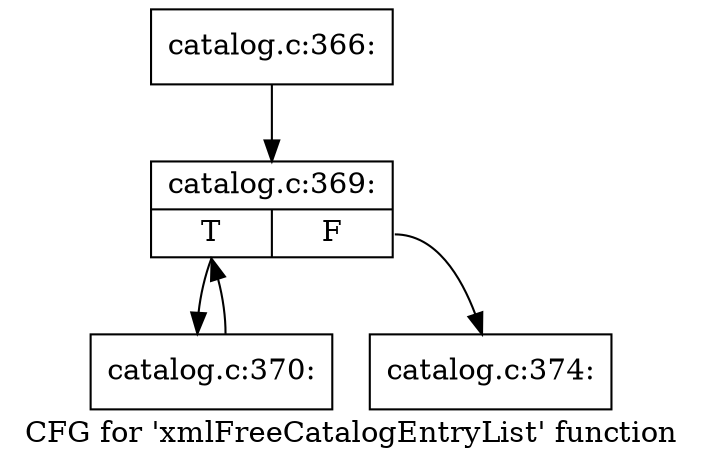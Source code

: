 digraph "CFG for 'xmlFreeCatalogEntryList' function" {
	label="CFG for 'xmlFreeCatalogEntryList' function";

	Node0x5650cc917460 [shape=record,label="{catalog.c:366:}"];
	Node0x5650cc917460 -> Node0x5650cc9137c0;
	Node0x5650cc9137c0 [shape=record,label="{catalog.c:369:|{<s0>T|<s1>F}}"];
	Node0x5650cc9137c0:s0 -> Node0x5650cc918960;
	Node0x5650cc9137c0:s1 -> Node0x5650cc918780;
	Node0x5650cc918960 [shape=record,label="{catalog.c:370:}"];
	Node0x5650cc918960 -> Node0x5650cc9137c0;
	Node0x5650cc918780 [shape=record,label="{catalog.c:374:}"];
}
